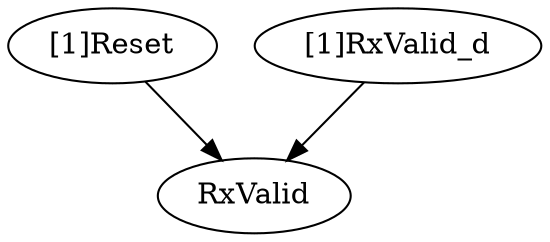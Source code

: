 strict digraph "" {
	"[1]Reset"	 [complexity=1,
		importance=0.0130423335641,
		rank=0.0130423335641];
	RxValid	 [complexity=0,
		importance=0.0050149686735,
		rank=0.0];
	"[1]Reset" -> RxValid;
	"[1]RxValid_d"	 [complexity=2,
		importance=0.00886147461597,
		rank=0.00443073730798];
	"[1]RxValid_d" -> RxValid;
}
